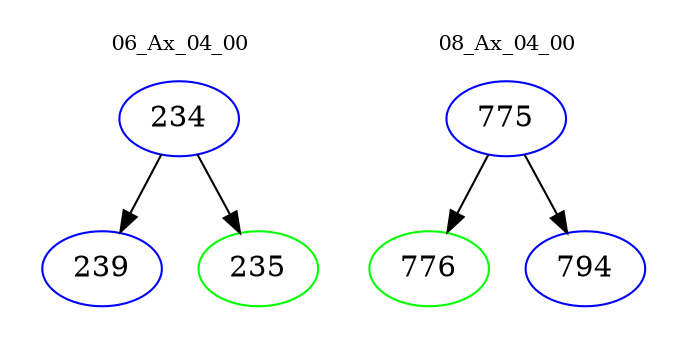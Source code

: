 digraph{
subgraph cluster_0 {
color = white
label = "06_Ax_04_00";
fontsize=10;
T0_234 [label="234", color="blue"]
T0_234 -> T0_239 [color="black"]
T0_239 [label="239", color="blue"]
T0_234 -> T0_235 [color="black"]
T0_235 [label="235", color="green"]
}
subgraph cluster_1 {
color = white
label = "08_Ax_04_00";
fontsize=10;
T1_775 [label="775", color="blue"]
T1_775 -> T1_776 [color="black"]
T1_776 [label="776", color="green"]
T1_775 -> T1_794 [color="black"]
T1_794 [label="794", color="blue"]
}
}

